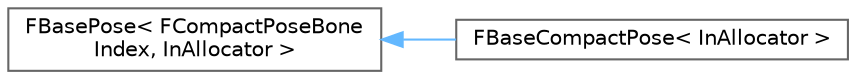 digraph "Graphical Class Hierarchy"
{
 // INTERACTIVE_SVG=YES
 // LATEX_PDF_SIZE
  bgcolor="transparent";
  edge [fontname=Helvetica,fontsize=10,labelfontname=Helvetica,labelfontsize=10];
  node [fontname=Helvetica,fontsize=10,shape=box,height=0.2,width=0.4];
  rankdir="LR";
  Node0 [id="Node000000",label="FBasePose\< FCompactPoseBone\lIndex, InAllocator \>",height=0.2,width=0.4,color="grey40", fillcolor="white", style="filled",URL="$d3/db6/structFBasePose.html",tooltip=" "];
  Node0 -> Node1 [id="edge3430_Node000000_Node000001",dir="back",color="steelblue1",style="solid",tooltip=" "];
  Node1 [id="Node000001",label="FBaseCompactPose\< InAllocator \>",height=0.2,width=0.4,color="grey40", fillcolor="white", style="filled",URL="$d0/ded/structFBaseCompactPose.html",tooltip=" "];
}
